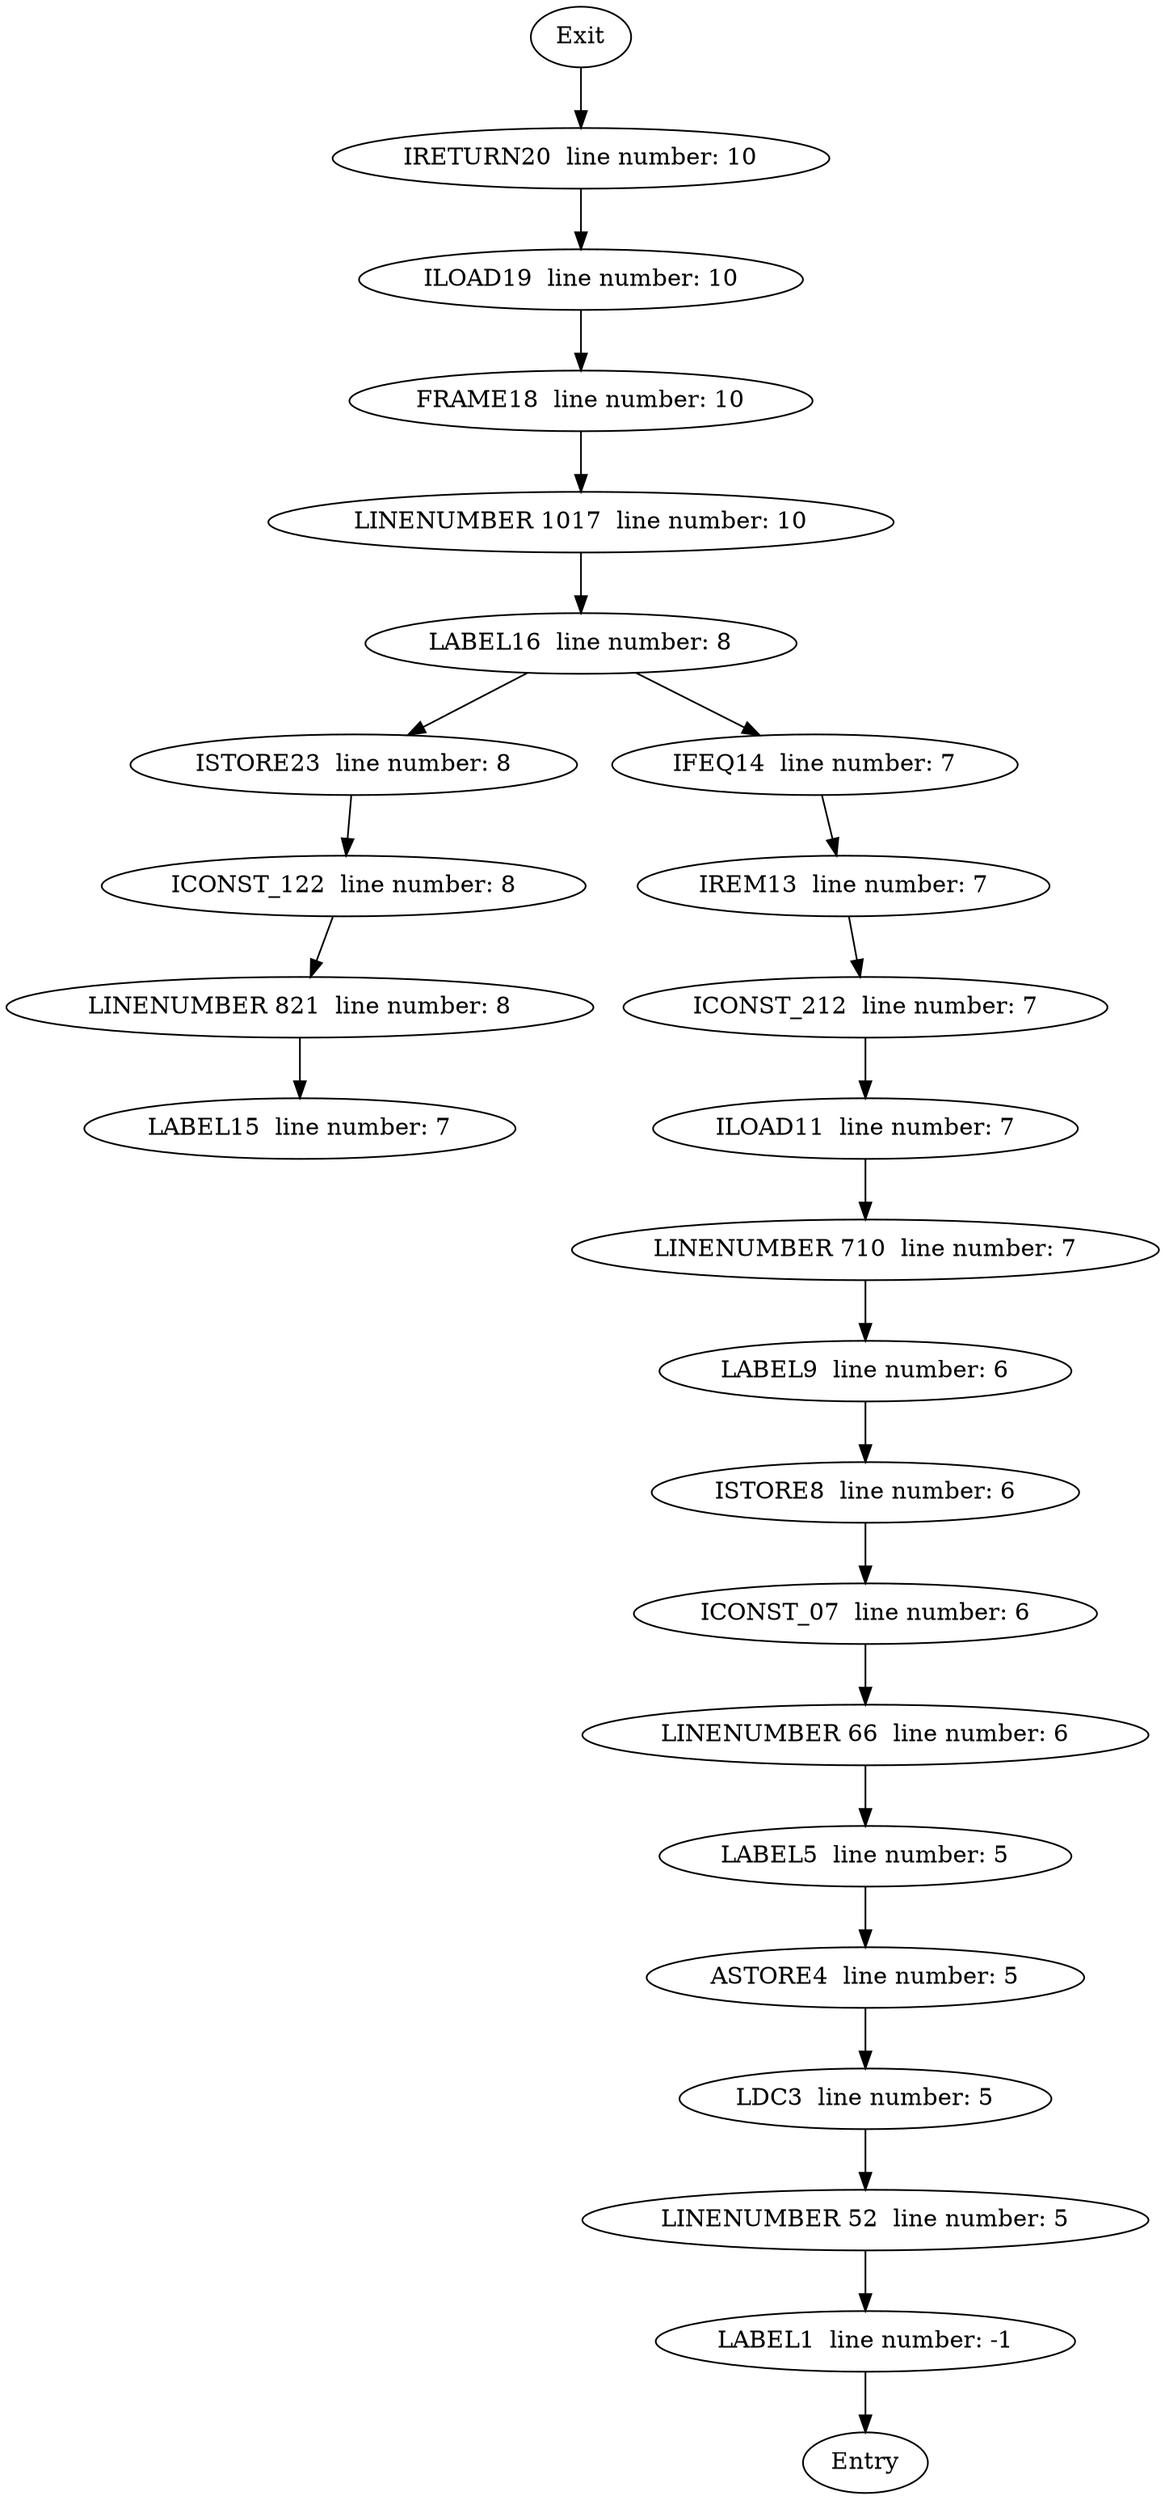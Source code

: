 digraph ProgramGraph {
"Exit"->"IRETURN20  line number: 10"
"IRETURN20  line number: 10"->"ILOAD19  line number: 10"
"ILOAD19  line number: 10"->"FRAME18  line number: 10"
"FRAME18  line number: 10"->"LINENUMBER 1017  line number: 10"
"LINENUMBER 1017  line number: 10"->"LABEL16  line number: 8"
"LABEL16  line number: 8"->"ISTORE23  line number: 8"
"LABEL16  line number: 8"->"IFEQ14  line number: 7"
"ISTORE23  line number: 8"->"ICONST_122  line number: 8"
"IFEQ14  line number: 7"->"IREM13  line number: 7"
"ICONST_122  line number: 8"->"LINENUMBER 821  line number: 8"
"IREM13  line number: 7"->"ICONST_212  line number: 7"
"LINENUMBER 821  line number: 8"->"LABEL15  line number: 7"
"ICONST_212  line number: 7"->"ILOAD11  line number: 7"
"ILOAD11  line number: 7"->"LINENUMBER 710  line number: 7"
"LINENUMBER 710  line number: 7"->"LABEL9  line number: 6"
"LABEL9  line number: 6"->"ISTORE8  line number: 6"
"ISTORE8  line number: 6"->"ICONST_07  line number: 6"
"ICONST_07  line number: 6"->"LINENUMBER 66  line number: 6"
"LINENUMBER 66  line number: 6"->"LABEL5  line number: 5"
"LABEL5  line number: 5"->"ASTORE4  line number: 5"
"ASTORE4  line number: 5"->"LDC3  line number: 5"
"LDC3  line number: 5"->"LINENUMBER 52  line number: 5"
"LINENUMBER 52  line number: 5"->"LABEL1  line number: -1"
"LABEL1  line number: -1"->"Entry"
}
